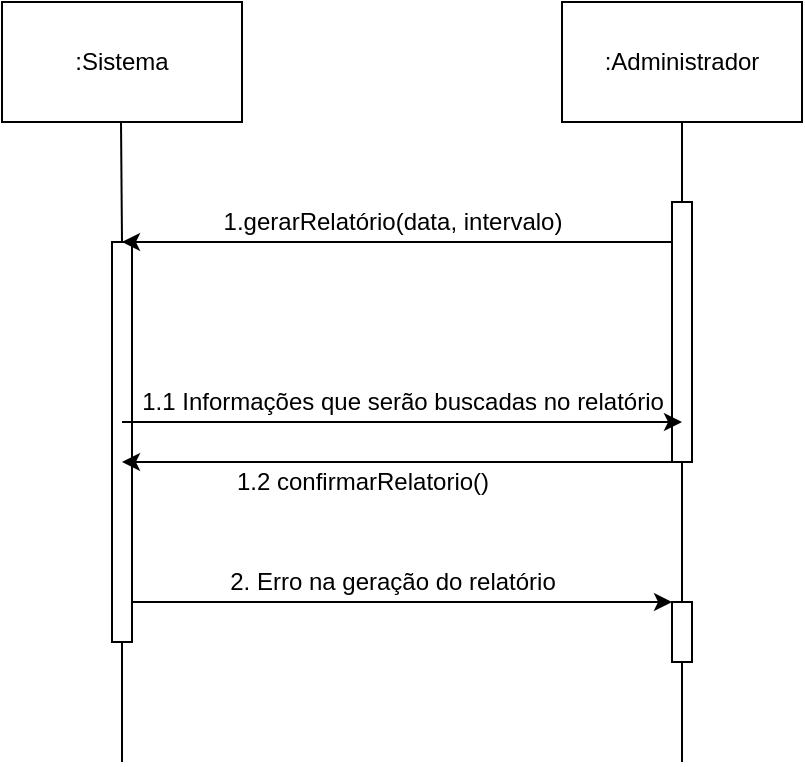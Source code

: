 <mxfile version="20.0.2" type="device"><diagram id="JcB4AoaDVqTouLbzVeP7" name="Page-1"><mxGraphModel dx="782" dy="597" grid="1" gridSize="10" guides="1" tooltips="1" connect="1" arrows="1" fold="1" page="1" pageScale="1" pageWidth="827" pageHeight="1169" math="0" shadow="0"><root><mxCell id="0"/><mxCell id="1" parent="0"/><mxCell id="2WdOGQC3QuCLFB-xZs7w-1" value=":Sistema" style="rounded=0;whiteSpace=wrap;html=1;" parent="1" vertex="1"><mxGeometry x="140" y="100" width="120" height="60" as="geometry"/></mxCell><mxCell id="2WdOGQC3QuCLFB-xZs7w-2" value="" style="endArrow=none;html=1;rounded=0;" parent="1" edge="1"><mxGeometry width="50" height="50" relative="1" as="geometry"><mxPoint x="200" y="220" as="sourcePoint"/><mxPoint x="199.5" y="160" as="targetPoint"/></mxGeometry></mxCell><mxCell id="2WdOGQC3QuCLFB-xZs7w-3" value="" style="rounded=0;whiteSpace=wrap;html=1;" parent="1" vertex="1"><mxGeometry x="195" y="220" width="10" height="200" as="geometry"/></mxCell><mxCell id="2WdOGQC3QuCLFB-xZs7w-5" value="" style="endArrow=classic;html=1;rounded=0;" parent="1" edge="1"><mxGeometry width="50" height="50" relative="1" as="geometry"><mxPoint x="480" y="220" as="sourcePoint"/><mxPoint x="200" y="220" as="targetPoint"/></mxGeometry></mxCell><mxCell id="2WdOGQC3QuCLFB-xZs7w-6" value=":Administrador" style="rounded=0;whiteSpace=wrap;html=1;" parent="1" vertex="1"><mxGeometry x="420" y="100" width="120" height="60" as="geometry"/></mxCell><mxCell id="2WdOGQC3QuCLFB-xZs7w-7" value="" style="endArrow=none;html=1;rounded=0;" parent="1" source="2WdOGQC3QuCLFB-xZs7w-6" edge="1"><mxGeometry width="50" height="50" relative="1" as="geometry"><mxPoint x="480.5" y="220" as="sourcePoint"/><mxPoint x="480" y="200" as="targetPoint"/></mxGeometry></mxCell><mxCell id="2WdOGQC3QuCLFB-xZs7w-8" value="" style="rounded=0;whiteSpace=wrap;html=1;" parent="1" vertex="1"><mxGeometry x="475" y="200" width="10" height="130" as="geometry"/></mxCell><mxCell id="2WdOGQC3QuCLFB-xZs7w-10" value="1.gerarRelatório(data, intervalo)" style="text;html=1;align=center;verticalAlign=middle;resizable=0;points=[];autosize=1;strokeColor=none;fillColor=none;" parent="1" vertex="1"><mxGeometry x="240" y="195" width="190" height="30" as="geometry"/></mxCell><mxCell id="2WdOGQC3QuCLFB-xZs7w-11" value="" style="endArrow=classic;html=1;rounded=0;" parent="1" edge="1"><mxGeometry width="50" height="50" relative="1" as="geometry"><mxPoint x="200" y="310" as="sourcePoint"/><mxPoint x="480" y="310" as="targetPoint"/></mxGeometry></mxCell><mxCell id="2WdOGQC3QuCLFB-xZs7w-12" value="1.1 Informações que serão buscadas no relatório" style="text;html=1;align=center;verticalAlign=middle;resizable=0;points=[];autosize=1;strokeColor=none;fillColor=none;" parent="1" vertex="1"><mxGeometry x="200" y="290" width="280" height="20" as="geometry"/></mxCell><mxCell id="2WdOGQC3QuCLFB-xZs7w-13" value="" style="endArrow=classic;html=1;rounded=0;" parent="1" edge="1"><mxGeometry width="50" height="50" relative="1" as="geometry"><mxPoint x="475" y="330" as="sourcePoint"/><mxPoint x="200" y="330" as="targetPoint"/></mxGeometry></mxCell><mxCell id="2WdOGQC3QuCLFB-xZs7w-14" value="1.2 confirmarRelatorio()" style="text;html=1;align=center;verticalAlign=middle;resizable=0;points=[];autosize=1;strokeColor=none;fillColor=none;" parent="1" vertex="1"><mxGeometry x="250" y="330" width="140" height="20" as="geometry"/></mxCell><mxCell id="2WdOGQC3QuCLFB-xZs7w-16" value="" style="endArrow=none;html=1;rounded=0;entryX=0.5;entryY=1;entryDx=0;entryDy=0;exitX=0.5;exitY=0;exitDx=0;exitDy=0;" parent="1" source="2WdOGQC3QuCLFB-xZs7w-19" target="2WdOGQC3QuCLFB-xZs7w-8" edge="1"><mxGeometry width="50" height="50" relative="1" as="geometry"><mxPoint x="480" y="380" as="sourcePoint"/><mxPoint x="479.5" y="320" as="targetPoint"/></mxGeometry></mxCell><mxCell id="2WdOGQC3QuCLFB-xZs7w-18" value="2. Erro na geração do relatório" style="text;html=1;align=center;verticalAlign=middle;resizable=0;points=[];autosize=1;strokeColor=none;fillColor=none;" parent="1" vertex="1"><mxGeometry x="245" y="380" width="180" height="20" as="geometry"/></mxCell><mxCell id="2WdOGQC3QuCLFB-xZs7w-19" value="" style="rounded=0;whiteSpace=wrap;html=1;" parent="1" vertex="1"><mxGeometry x="475" y="400" width="10" height="30" as="geometry"/></mxCell><mxCell id="2WdOGQC3QuCLFB-xZs7w-26" value="" style="endArrow=classic;html=1;rounded=0;" parent="1" edge="1"><mxGeometry width="50" height="50" relative="1" as="geometry"><mxPoint x="205" y="400" as="sourcePoint"/><mxPoint x="475" y="400" as="targetPoint"/></mxGeometry></mxCell><mxCell id="2WdOGQC3QuCLFB-xZs7w-29" value="" style="endArrow=none;html=1;rounded=0;" parent="1" edge="1"><mxGeometry width="50" height="50" relative="1" as="geometry"><mxPoint x="200" y="460" as="sourcePoint"/><mxPoint x="200" y="420" as="targetPoint"/><Array as="points"><mxPoint x="200" y="480"/><mxPoint x="200" y="420"/></Array></mxGeometry></mxCell><mxCell id="2WdOGQC3QuCLFB-xZs7w-30" value="" style="endArrow=none;html=1;rounded=0;" parent="1" edge="1"><mxGeometry width="50" height="50" relative="1" as="geometry"><mxPoint x="480" y="480" as="sourcePoint"/><mxPoint x="480" y="430" as="targetPoint"/></mxGeometry></mxCell></root></mxGraphModel></diagram></mxfile>